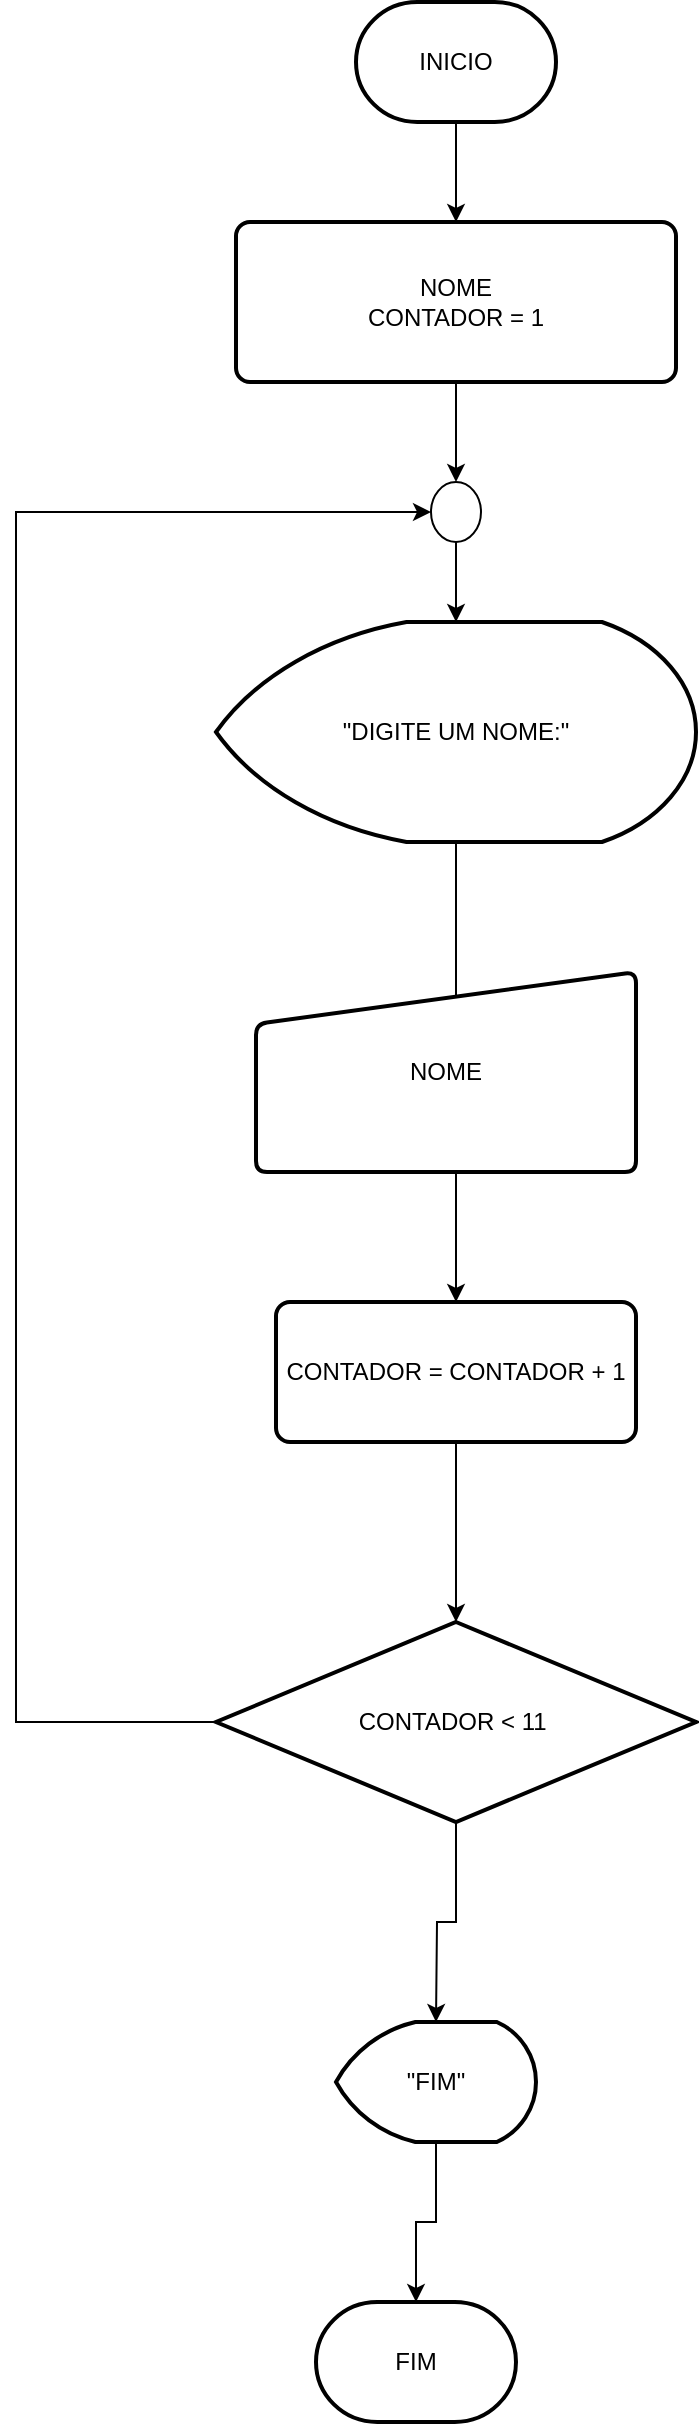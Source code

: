 <mxfile version="14.6.13" type="github">
  <diagram id="C5RBs43oDa-KdzZeNtuy" name="Page-1">
    <mxGraphModel dx="1303" dy="843" grid="1" gridSize="10" guides="1" tooltips="1" connect="1" arrows="1" fold="1" page="1" pageScale="1" pageWidth="827" pageHeight="1169" math="0" shadow="0">
      <root>
        <mxCell id="WIyWlLk6GJQsqaUBKTNV-0" />
        <mxCell id="WIyWlLk6GJQsqaUBKTNV-1" parent="WIyWlLk6GJQsqaUBKTNV-0" />
        <mxCell id="4qy7HBTq6U2g7OizQlbw-6" style="edgeStyle=orthogonalEdgeStyle;rounded=0;orthogonalLoop=1;jettySize=auto;html=1;entryX=0.5;entryY=0;entryDx=0;entryDy=0;" edge="1" parent="WIyWlLk6GJQsqaUBKTNV-1" source="4qy7HBTq6U2g7OizQlbw-0" target="4qy7HBTq6U2g7OizQlbw-1">
          <mxGeometry relative="1" as="geometry" />
        </mxCell>
        <mxCell id="4qy7HBTq6U2g7OizQlbw-0" value="INICIO" style="strokeWidth=2;html=1;shape=mxgraph.flowchart.terminator;whiteSpace=wrap;" vertex="1" parent="WIyWlLk6GJQsqaUBKTNV-1">
          <mxGeometry x="290" y="50" width="100" height="60" as="geometry" />
        </mxCell>
        <mxCell id="4qy7HBTq6U2g7OizQlbw-7" style="edgeStyle=orthogonalEdgeStyle;rounded=0;orthogonalLoop=1;jettySize=auto;html=1;entryX=0.5;entryY=0;entryDx=0;entryDy=0;entryPerimeter=0;" edge="1" parent="WIyWlLk6GJQsqaUBKTNV-1" source="4qy7HBTq6U2g7OizQlbw-1" target="4qy7HBTq6U2g7OizQlbw-2">
          <mxGeometry relative="1" as="geometry" />
        </mxCell>
        <mxCell id="4qy7HBTq6U2g7OizQlbw-1" value="NOME&lt;br&gt;CONTADOR = 1" style="rounded=1;whiteSpace=wrap;html=1;absoluteArcSize=1;arcSize=14;strokeWidth=2;" vertex="1" parent="WIyWlLk6GJQsqaUBKTNV-1">
          <mxGeometry x="230" y="160" width="220" height="80" as="geometry" />
        </mxCell>
        <mxCell id="4qy7HBTq6U2g7OizQlbw-8" style="edgeStyle=orthogonalEdgeStyle;rounded=0;orthogonalLoop=1;jettySize=auto;html=1;exitX=0.5;exitY=1;exitDx=0;exitDy=0;exitPerimeter=0;entryX=0.5;entryY=0;entryDx=0;entryDy=0;entryPerimeter=0;" edge="1" parent="WIyWlLk6GJQsqaUBKTNV-1" source="4qy7HBTq6U2g7OizQlbw-2" target="4qy7HBTq6U2g7OizQlbw-4">
          <mxGeometry relative="1" as="geometry" />
        </mxCell>
        <mxCell id="4qy7HBTq6U2g7OizQlbw-2" value="" style="verticalLabelPosition=bottom;verticalAlign=top;html=1;shape=mxgraph.flowchart.on-page_reference;" vertex="1" parent="WIyWlLk6GJQsqaUBKTNV-1">
          <mxGeometry x="327.5" y="290" width="25" height="30" as="geometry" />
        </mxCell>
        <mxCell id="4qy7HBTq6U2g7OizQlbw-9" style="edgeStyle=orthogonalEdgeStyle;rounded=0;orthogonalLoop=1;jettySize=auto;html=1;" edge="1" parent="WIyWlLk6GJQsqaUBKTNV-1" source="4qy7HBTq6U2g7OizQlbw-4" target="4qy7HBTq6U2g7OizQlbw-10">
          <mxGeometry relative="1" as="geometry">
            <mxPoint x="340" y="550" as="targetPoint" />
          </mxGeometry>
        </mxCell>
        <mxCell id="4qy7HBTq6U2g7OizQlbw-4" value="&quot;DIGITE UM NOME:&quot;" style="strokeWidth=2;html=1;shape=mxgraph.flowchart.display;whiteSpace=wrap;" vertex="1" parent="WIyWlLk6GJQsqaUBKTNV-1">
          <mxGeometry x="220" y="360" width="240" height="110" as="geometry" />
        </mxCell>
        <mxCell id="4qy7HBTq6U2g7OizQlbw-5" value="NOME" style="html=1;strokeWidth=2;shape=manualInput;whiteSpace=wrap;rounded=1;size=26;arcSize=11;" vertex="1" parent="WIyWlLk6GJQsqaUBKTNV-1">
          <mxGeometry x="240" y="535" width="190" height="100" as="geometry" />
        </mxCell>
        <mxCell id="4qy7HBTq6U2g7OizQlbw-12" style="edgeStyle=orthogonalEdgeStyle;rounded=0;orthogonalLoop=1;jettySize=auto;html=1;entryX=0.5;entryY=0;entryDx=0;entryDy=0;entryPerimeter=0;" edge="1" parent="WIyWlLk6GJQsqaUBKTNV-1" source="4qy7HBTq6U2g7OizQlbw-10">
          <mxGeometry relative="1" as="geometry">
            <mxPoint x="340" y="860" as="targetPoint" />
          </mxGeometry>
        </mxCell>
        <mxCell id="4qy7HBTq6U2g7OizQlbw-10" value="CONTADOR = CONTADOR + 1" style="rounded=1;whiteSpace=wrap;html=1;absoluteArcSize=1;arcSize=14;strokeWidth=2;" vertex="1" parent="WIyWlLk6GJQsqaUBKTNV-1">
          <mxGeometry x="250" y="700" width="180" height="70" as="geometry" />
        </mxCell>
        <mxCell id="4qy7HBTq6U2g7OizQlbw-15" style="edgeStyle=orthogonalEdgeStyle;rounded=0;orthogonalLoop=1;jettySize=auto;html=1;entryX=0;entryY=0.5;entryDx=0;entryDy=0;entryPerimeter=0;" edge="1" parent="WIyWlLk6GJQsqaUBKTNV-1" source="4qy7HBTq6U2g7OizQlbw-14" target="4qy7HBTq6U2g7OizQlbw-2">
          <mxGeometry relative="1" as="geometry">
            <Array as="points">
              <mxPoint x="120" y="910" />
              <mxPoint x="120" y="305" />
            </Array>
          </mxGeometry>
        </mxCell>
        <mxCell id="4qy7HBTq6U2g7OizQlbw-16" style="edgeStyle=orthogonalEdgeStyle;rounded=0;orthogonalLoop=1;jettySize=auto;html=1;" edge="1" parent="WIyWlLk6GJQsqaUBKTNV-1" source="4qy7HBTq6U2g7OizQlbw-14">
          <mxGeometry relative="1" as="geometry">
            <mxPoint x="330" y="1060" as="targetPoint" />
          </mxGeometry>
        </mxCell>
        <mxCell id="4qy7HBTq6U2g7OizQlbw-14" value="CONTADOR &amp;lt; 11&amp;nbsp;" style="strokeWidth=2;html=1;shape=mxgraph.flowchart.decision;whiteSpace=wrap;" vertex="1" parent="WIyWlLk6GJQsqaUBKTNV-1">
          <mxGeometry x="220" y="860" width="240" height="100" as="geometry" />
        </mxCell>
        <mxCell id="4qy7HBTq6U2g7OizQlbw-19" style="edgeStyle=orthogonalEdgeStyle;rounded=0;orthogonalLoop=1;jettySize=auto;html=1;entryX=0.5;entryY=0;entryDx=0;entryDy=0;entryPerimeter=0;" edge="1" parent="WIyWlLk6GJQsqaUBKTNV-1" source="4qy7HBTq6U2g7OizQlbw-17" target="4qy7HBTq6U2g7OizQlbw-18">
          <mxGeometry relative="1" as="geometry" />
        </mxCell>
        <mxCell id="4qy7HBTq6U2g7OizQlbw-17" value="&quot;FIM&quot;" style="strokeWidth=2;html=1;shape=mxgraph.flowchart.display;whiteSpace=wrap;" vertex="1" parent="WIyWlLk6GJQsqaUBKTNV-1">
          <mxGeometry x="280" y="1060" width="100" height="60" as="geometry" />
        </mxCell>
        <mxCell id="4qy7HBTq6U2g7OizQlbw-18" value="FIM" style="strokeWidth=2;html=1;shape=mxgraph.flowchart.terminator;whiteSpace=wrap;" vertex="1" parent="WIyWlLk6GJQsqaUBKTNV-1">
          <mxGeometry x="270" y="1200" width="100" height="60" as="geometry" />
        </mxCell>
      </root>
    </mxGraphModel>
  </diagram>
</mxfile>
